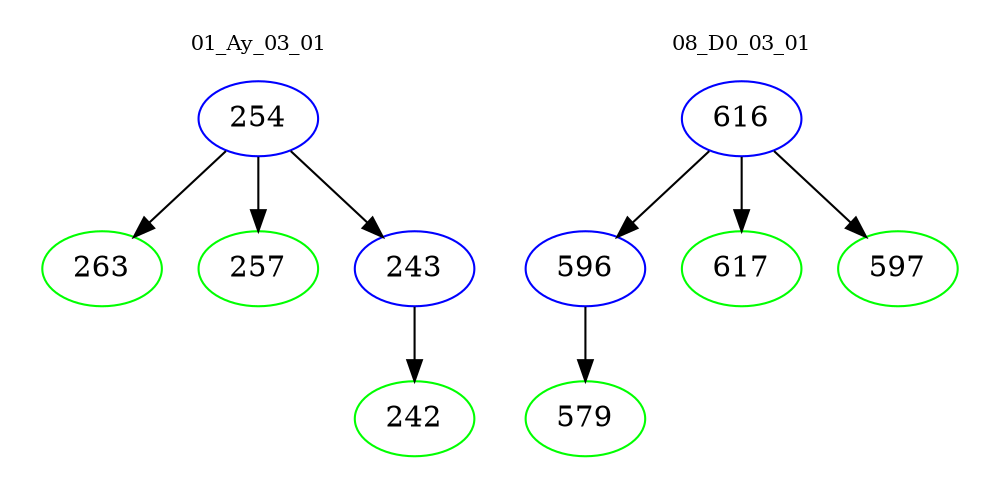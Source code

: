 digraph{
subgraph cluster_0 {
color = white
label = "01_Ay_03_01";
fontsize=10;
T0_254 [label="254", color="blue"]
T0_254 -> T0_263 [color="black"]
T0_263 [label="263", color="green"]
T0_254 -> T0_257 [color="black"]
T0_257 [label="257", color="green"]
T0_254 -> T0_243 [color="black"]
T0_243 [label="243", color="blue"]
T0_243 -> T0_242 [color="black"]
T0_242 [label="242", color="green"]
}
subgraph cluster_1 {
color = white
label = "08_D0_03_01";
fontsize=10;
T1_616 [label="616", color="blue"]
T1_616 -> T1_596 [color="black"]
T1_596 [label="596", color="blue"]
T1_596 -> T1_579 [color="black"]
T1_579 [label="579", color="green"]
T1_616 -> T1_617 [color="black"]
T1_617 [label="617", color="green"]
T1_616 -> T1_597 [color="black"]
T1_597 [label="597", color="green"]
}
}

